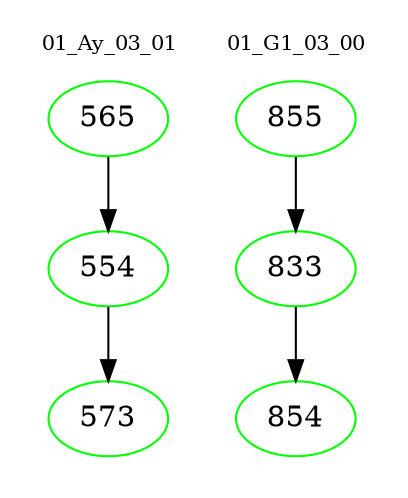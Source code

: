 digraph{
subgraph cluster_0 {
color = white
label = "01_Ay_03_01";
fontsize=10;
T0_565 [label="565", color="green"]
T0_565 -> T0_554 [color="black"]
T0_554 [label="554", color="green"]
T0_554 -> T0_573 [color="black"]
T0_573 [label="573", color="green"]
}
subgraph cluster_1 {
color = white
label = "01_G1_03_00";
fontsize=10;
T1_855 [label="855", color="green"]
T1_855 -> T1_833 [color="black"]
T1_833 [label="833", color="green"]
T1_833 -> T1_854 [color="black"]
T1_854 [label="854", color="green"]
}
}
